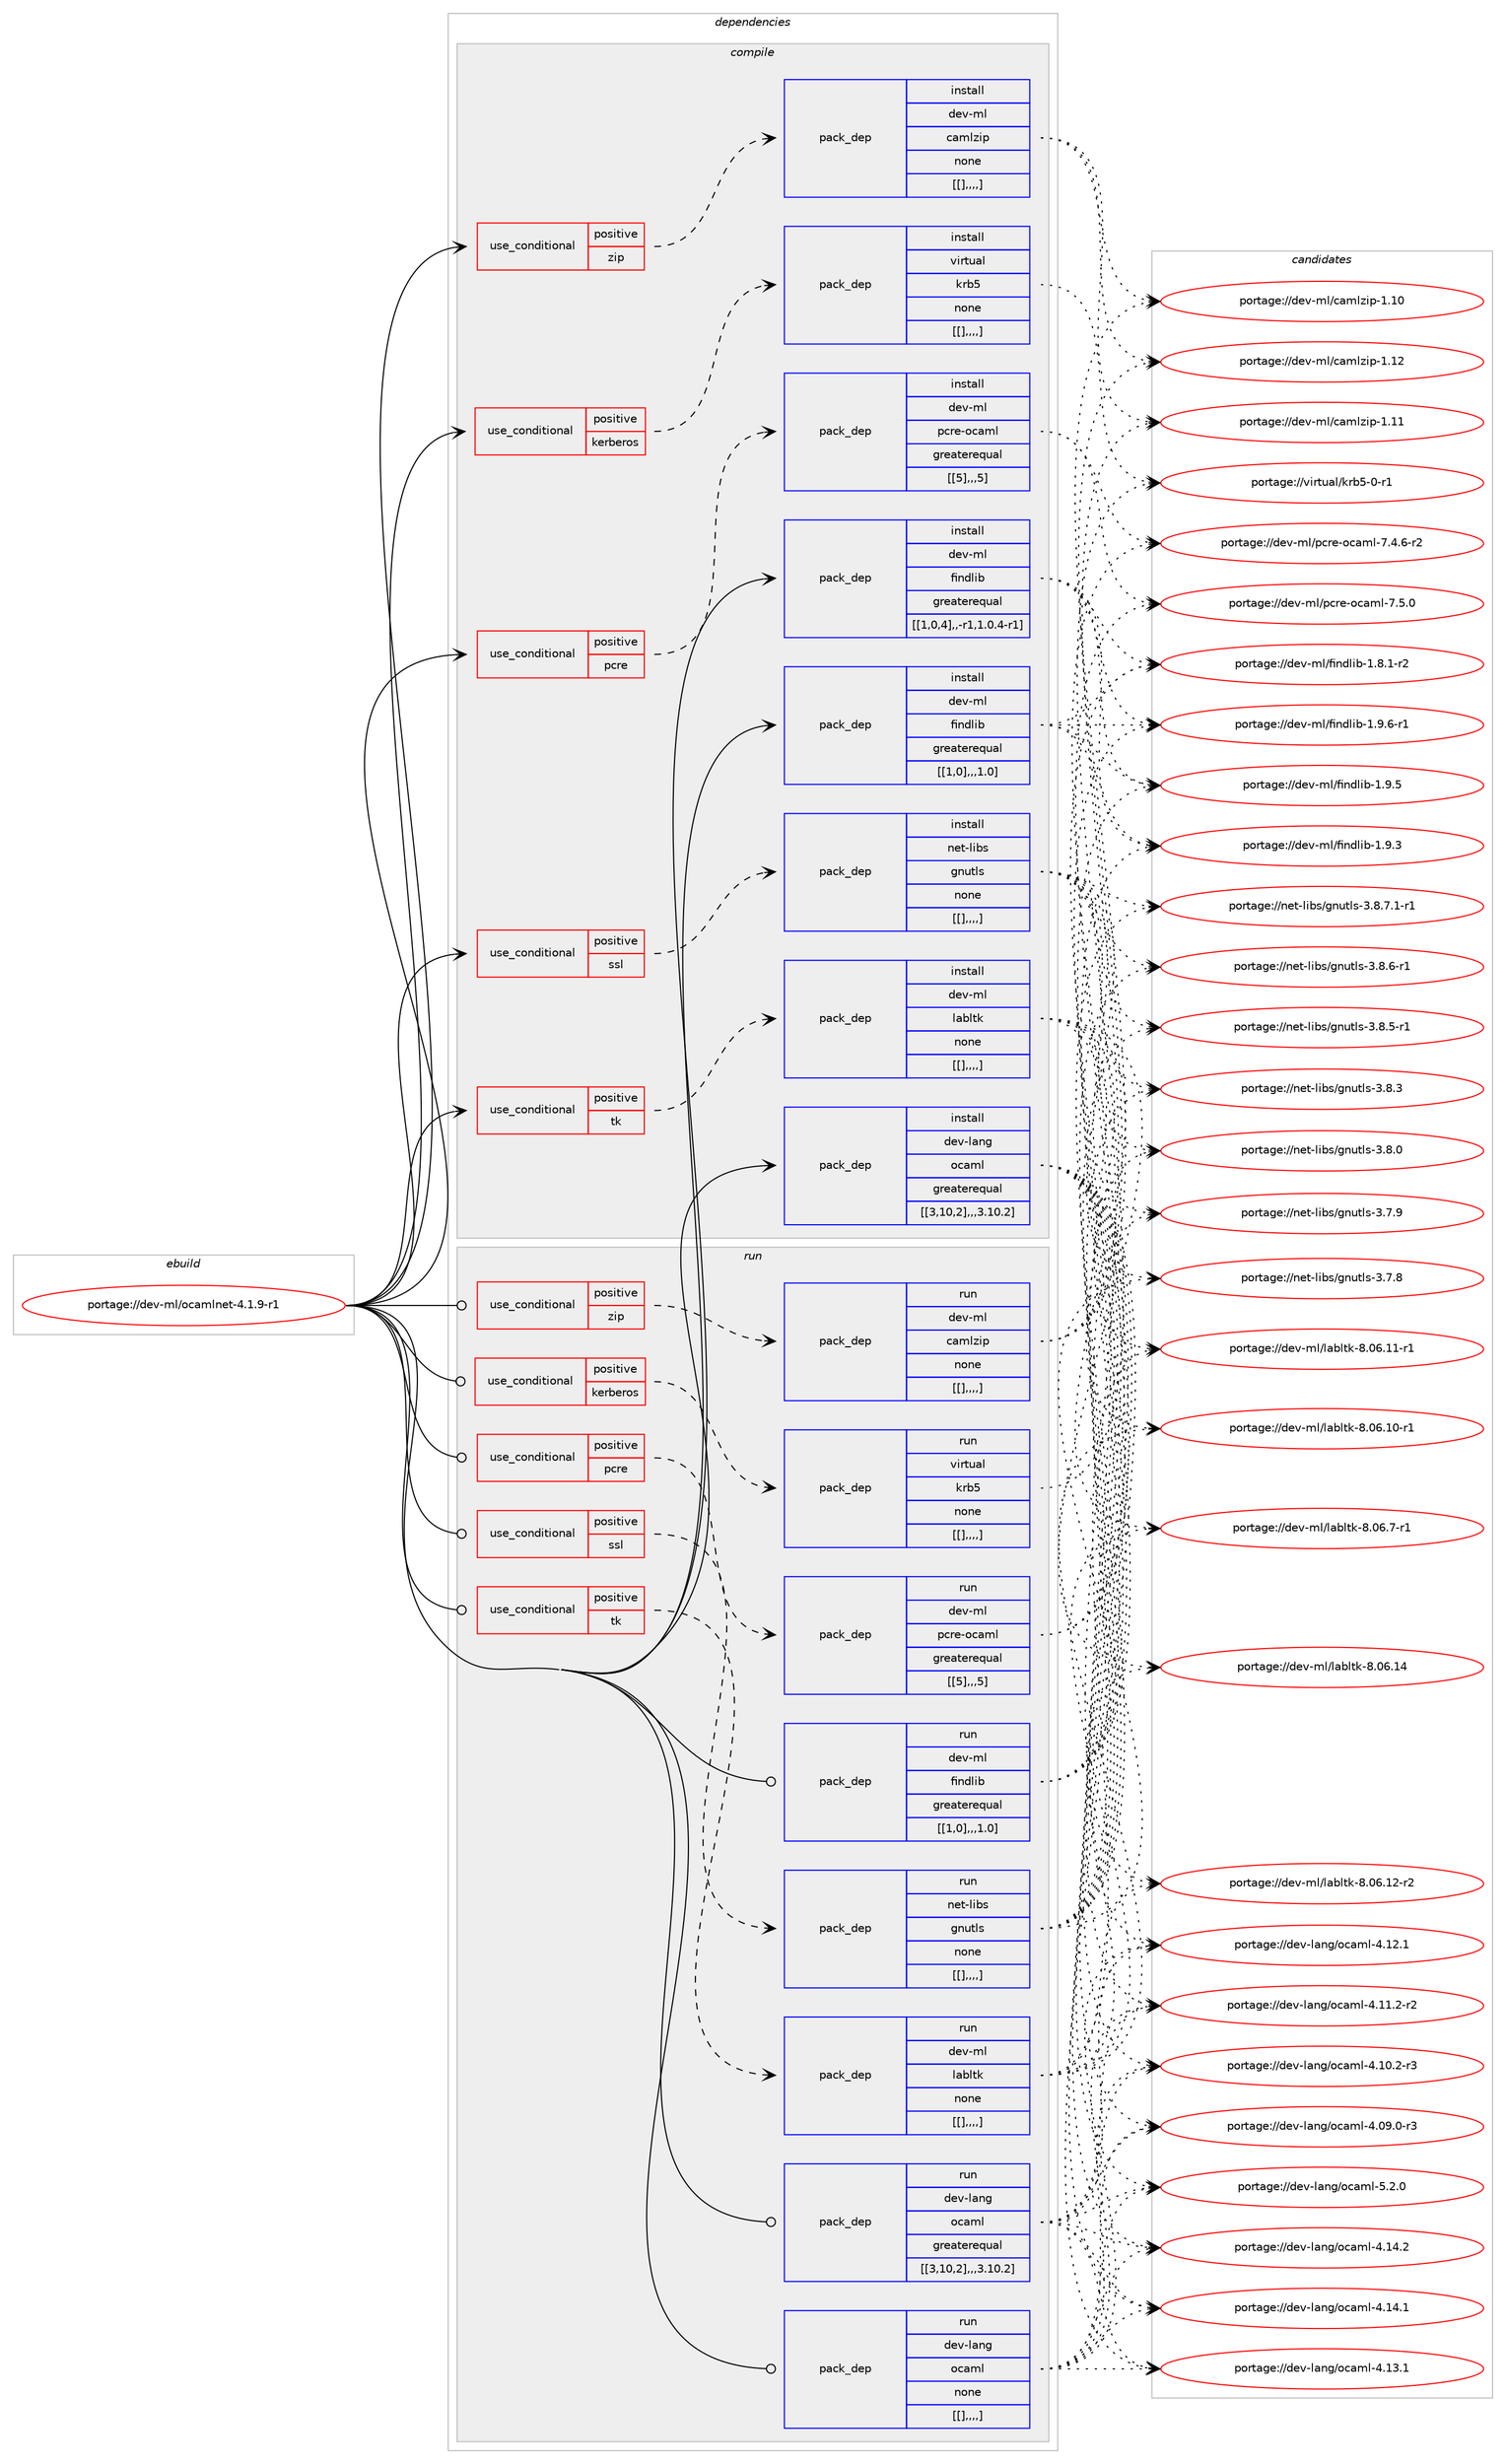 digraph prolog {

# *************
# Graph options
# *************

newrank=true;
concentrate=true;
compound=true;
graph [rankdir=LR,fontname=Helvetica,fontsize=10,ranksep=1.5];#, ranksep=2.5, nodesep=0.2];
edge  [arrowhead=vee];
node  [fontname=Helvetica,fontsize=10];

# **********
# The ebuild
# **********

subgraph cluster_leftcol {
color=gray;
label=<<i>ebuild</i>>;
id [label="portage://dev-ml/ocamlnet-4.1.9-r1", color=red, width=4, href="../dev-ml/ocamlnet-4.1.9-r1.svg"];
}

# ****************
# The dependencies
# ****************

subgraph cluster_midcol {
color=gray;
label=<<i>dependencies</i>>;
subgraph cluster_compile {
fillcolor="#eeeeee";
style=filled;
label=<<i>compile</i>>;
subgraph cond31368 {
dependency124821 [label=<<TABLE BORDER="0" CELLBORDER="1" CELLSPACING="0" CELLPADDING="4"><TR><TD ROWSPAN="3" CELLPADDING="10">use_conditional</TD></TR><TR><TD>positive</TD></TR><TR><TD>kerberos</TD></TR></TABLE>>, shape=none, color=red];
subgraph pack92201 {
dependency124890 [label=<<TABLE BORDER="0" CELLBORDER="1" CELLSPACING="0" CELLPADDING="4" WIDTH="220"><TR><TD ROWSPAN="6" CELLPADDING="30">pack_dep</TD></TR><TR><TD WIDTH="110">install</TD></TR><TR><TD>virtual</TD></TR><TR><TD>krb5</TD></TR><TR><TD>none</TD></TR><TR><TD>[[],,,,]</TD></TR></TABLE>>, shape=none, color=blue];
}
dependency124821:e -> dependency124890:w [weight=20,style="dashed",arrowhead="vee"];
}
id:e -> dependency124821:w [weight=20,style="solid",arrowhead="vee"];
subgraph cond31383 {
dependency125035 [label=<<TABLE BORDER="0" CELLBORDER="1" CELLSPACING="0" CELLPADDING="4"><TR><TD ROWSPAN="3" CELLPADDING="10">use_conditional</TD></TR><TR><TD>positive</TD></TR><TR><TD>pcre</TD></TR></TABLE>>, shape=none, color=red];
subgraph pack92380 {
dependency125036 [label=<<TABLE BORDER="0" CELLBORDER="1" CELLSPACING="0" CELLPADDING="4" WIDTH="220"><TR><TD ROWSPAN="6" CELLPADDING="30">pack_dep</TD></TR><TR><TD WIDTH="110">install</TD></TR><TR><TD>dev-ml</TD></TR><TR><TD>pcre-ocaml</TD></TR><TR><TD>greaterequal</TD></TR><TR><TD>[[5],,,5]</TD></TR></TABLE>>, shape=none, color=blue];
}
dependency125035:e -> dependency125036:w [weight=20,style="dashed",arrowhead="vee"];
}
id:e -> dependency125035:w [weight=20,style="solid",arrowhead="vee"];
subgraph cond31405 {
dependency125052 [label=<<TABLE BORDER="0" CELLBORDER="1" CELLSPACING="0" CELLPADDING="4"><TR><TD ROWSPAN="3" CELLPADDING="10">use_conditional</TD></TR><TR><TD>positive</TD></TR><TR><TD>ssl</TD></TR></TABLE>>, shape=none, color=red];
subgraph pack92393 {
dependency125087 [label=<<TABLE BORDER="0" CELLBORDER="1" CELLSPACING="0" CELLPADDING="4" WIDTH="220"><TR><TD ROWSPAN="6" CELLPADDING="30">pack_dep</TD></TR><TR><TD WIDTH="110">install</TD></TR><TR><TD>net-libs</TD></TR><TR><TD>gnutls</TD></TR><TR><TD>none</TD></TR><TR><TD>[[],,,,]</TD></TR></TABLE>>, shape=none, color=blue];
}
dependency125052:e -> dependency125087:w [weight=20,style="dashed",arrowhead="vee"];
}
id:e -> dependency125052:w [weight=20,style="solid",arrowhead="vee"];
subgraph cond31418 {
dependency125216 [label=<<TABLE BORDER="0" CELLBORDER="1" CELLSPACING="0" CELLPADDING="4"><TR><TD ROWSPAN="3" CELLPADDING="10">use_conditional</TD></TR><TR><TD>positive</TD></TR><TR><TD>tk</TD></TR></TABLE>>, shape=none, color=red];
subgraph pack92540 {
dependency125256 [label=<<TABLE BORDER="0" CELLBORDER="1" CELLSPACING="0" CELLPADDING="4" WIDTH="220"><TR><TD ROWSPAN="6" CELLPADDING="30">pack_dep</TD></TR><TR><TD WIDTH="110">install</TD></TR><TR><TD>dev-ml</TD></TR><TR><TD>labltk</TD></TR><TR><TD>none</TD></TR><TR><TD>[[],,,,]</TD></TR></TABLE>>, shape=none, color=blue];
}
dependency125216:e -> dependency125256:w [weight=20,style="dashed",arrowhead="vee"];
}
id:e -> dependency125216:w [weight=20,style="solid",arrowhead="vee"];
subgraph cond31427 {
dependency125346 [label=<<TABLE BORDER="0" CELLBORDER="1" CELLSPACING="0" CELLPADDING="4"><TR><TD ROWSPAN="3" CELLPADDING="10">use_conditional</TD></TR><TR><TD>positive</TD></TR><TR><TD>zip</TD></TR></TABLE>>, shape=none, color=red];
subgraph pack92723 {
dependency125414 [label=<<TABLE BORDER="0" CELLBORDER="1" CELLSPACING="0" CELLPADDING="4" WIDTH="220"><TR><TD ROWSPAN="6" CELLPADDING="30">pack_dep</TD></TR><TR><TD WIDTH="110">install</TD></TR><TR><TD>dev-ml</TD></TR><TR><TD>camlzip</TD></TR><TR><TD>none</TD></TR><TR><TD>[[],,,,]</TD></TR></TABLE>>, shape=none, color=blue];
}
dependency125346:e -> dependency125414:w [weight=20,style="dashed",arrowhead="vee"];
}
id:e -> dependency125346:w [weight=20,style="solid",arrowhead="vee"];
subgraph pack92792 {
dependency125524 [label=<<TABLE BORDER="0" CELLBORDER="1" CELLSPACING="0" CELLPADDING="4" WIDTH="220"><TR><TD ROWSPAN="6" CELLPADDING="30">pack_dep</TD></TR><TR><TD WIDTH="110">install</TD></TR><TR><TD>dev-lang</TD></TR><TR><TD>ocaml</TD></TR><TR><TD>greaterequal</TD></TR><TR><TD>[[3,10,2],,,3.10.2]</TD></TR></TABLE>>, shape=none, color=blue];
}
id:e -> dependency125524:w [weight=20,style="solid",arrowhead="vee"];
subgraph pack92823 {
dependency125530 [label=<<TABLE BORDER="0" CELLBORDER="1" CELLSPACING="0" CELLPADDING="4" WIDTH="220"><TR><TD ROWSPAN="6" CELLPADDING="30">pack_dep</TD></TR><TR><TD WIDTH="110">install</TD></TR><TR><TD>dev-ml</TD></TR><TR><TD>findlib</TD></TR><TR><TD>greaterequal</TD></TR><TR><TD>[[1,0],,,1.0]</TD></TR></TABLE>>, shape=none, color=blue];
}
id:e -> dependency125530:w [weight=20,style="solid",arrowhead="vee"];
subgraph pack92837 {
dependency125548 [label=<<TABLE BORDER="0" CELLBORDER="1" CELLSPACING="0" CELLPADDING="4" WIDTH="220"><TR><TD ROWSPAN="6" CELLPADDING="30">pack_dep</TD></TR><TR><TD WIDTH="110">install</TD></TR><TR><TD>dev-ml</TD></TR><TR><TD>findlib</TD></TR><TR><TD>greaterequal</TD></TR><TR><TD>[[1,0,4],,-r1,1.0.4-r1]</TD></TR></TABLE>>, shape=none, color=blue];
}
id:e -> dependency125548:w [weight=20,style="solid",arrowhead="vee"];
}
subgraph cluster_compileandrun {
fillcolor="#eeeeee";
style=filled;
label=<<i>compile and run</i>>;
}
subgraph cluster_run {
fillcolor="#eeeeee";
style=filled;
label=<<i>run</i>>;
subgraph cond31450 {
dependency125563 [label=<<TABLE BORDER="0" CELLBORDER="1" CELLSPACING="0" CELLPADDING="4"><TR><TD ROWSPAN="3" CELLPADDING="10">use_conditional</TD></TR><TR><TD>positive</TD></TR><TR><TD>kerberos</TD></TR></TABLE>>, shape=none, color=red];
subgraph pack92904 {
dependency125655 [label=<<TABLE BORDER="0" CELLBORDER="1" CELLSPACING="0" CELLPADDING="4" WIDTH="220"><TR><TD ROWSPAN="6" CELLPADDING="30">pack_dep</TD></TR><TR><TD WIDTH="110">run</TD></TR><TR><TD>virtual</TD></TR><TR><TD>krb5</TD></TR><TR><TD>none</TD></TR><TR><TD>[[],,,,]</TD></TR></TABLE>>, shape=none, color=blue];
}
dependency125563:e -> dependency125655:w [weight=20,style="dashed",arrowhead="vee"];
}
id:e -> dependency125563:w [weight=20,style="solid",arrowhead="odot"];
subgraph cond31471 {
dependency125719 [label=<<TABLE BORDER="0" CELLBORDER="1" CELLSPACING="0" CELLPADDING="4"><TR><TD ROWSPAN="3" CELLPADDING="10">use_conditional</TD></TR><TR><TD>positive</TD></TR><TR><TD>pcre</TD></TR></TABLE>>, shape=none, color=red];
subgraph pack92984 {
dependency125723 [label=<<TABLE BORDER="0" CELLBORDER="1" CELLSPACING="0" CELLPADDING="4" WIDTH="220"><TR><TD ROWSPAN="6" CELLPADDING="30">pack_dep</TD></TR><TR><TD WIDTH="110">run</TD></TR><TR><TD>dev-ml</TD></TR><TR><TD>pcre-ocaml</TD></TR><TR><TD>greaterequal</TD></TR><TR><TD>[[5],,,5]</TD></TR></TABLE>>, shape=none, color=blue];
}
dependency125719:e -> dependency125723:w [weight=20,style="dashed",arrowhead="vee"];
}
id:e -> dependency125719:w [weight=20,style="solid",arrowhead="odot"];
subgraph cond31474 {
dependency125736 [label=<<TABLE BORDER="0" CELLBORDER="1" CELLSPACING="0" CELLPADDING="4"><TR><TD ROWSPAN="3" CELLPADDING="10">use_conditional</TD></TR><TR><TD>positive</TD></TR><TR><TD>ssl</TD></TR></TABLE>>, shape=none, color=red];
subgraph pack93005 {
dependency125753 [label=<<TABLE BORDER="0" CELLBORDER="1" CELLSPACING="0" CELLPADDING="4" WIDTH="220"><TR><TD ROWSPAN="6" CELLPADDING="30">pack_dep</TD></TR><TR><TD WIDTH="110">run</TD></TR><TR><TD>net-libs</TD></TR><TR><TD>gnutls</TD></TR><TR><TD>none</TD></TR><TR><TD>[[],,,,]</TD></TR></TABLE>>, shape=none, color=blue];
}
dependency125736:e -> dependency125753:w [weight=20,style="dashed",arrowhead="vee"];
}
id:e -> dependency125736:w [weight=20,style="solid",arrowhead="odot"];
subgraph cond31480 {
dependency125757 [label=<<TABLE BORDER="0" CELLBORDER="1" CELLSPACING="0" CELLPADDING="4"><TR><TD ROWSPAN="3" CELLPADDING="10">use_conditional</TD></TR><TR><TD>positive</TD></TR><TR><TD>tk</TD></TR></TABLE>>, shape=none, color=red];
subgraph pack93018 {
dependency125775 [label=<<TABLE BORDER="0" CELLBORDER="1" CELLSPACING="0" CELLPADDING="4" WIDTH="220"><TR><TD ROWSPAN="6" CELLPADDING="30">pack_dep</TD></TR><TR><TD WIDTH="110">run</TD></TR><TR><TD>dev-ml</TD></TR><TR><TD>labltk</TD></TR><TR><TD>none</TD></TR><TR><TD>[[],,,,]</TD></TR></TABLE>>, shape=none, color=blue];
}
dependency125757:e -> dependency125775:w [weight=20,style="dashed",arrowhead="vee"];
}
id:e -> dependency125757:w [weight=20,style="solid",arrowhead="odot"];
subgraph cond31487 {
dependency125792 [label=<<TABLE BORDER="0" CELLBORDER="1" CELLSPACING="0" CELLPADDING="4"><TR><TD ROWSPAN="3" CELLPADDING="10">use_conditional</TD></TR><TR><TD>positive</TD></TR><TR><TD>zip</TD></TR></TABLE>>, shape=none, color=red];
subgraph pack93048 {
dependency125808 [label=<<TABLE BORDER="0" CELLBORDER="1" CELLSPACING="0" CELLPADDING="4" WIDTH="220"><TR><TD ROWSPAN="6" CELLPADDING="30">pack_dep</TD></TR><TR><TD WIDTH="110">run</TD></TR><TR><TD>dev-ml</TD></TR><TR><TD>camlzip</TD></TR><TR><TD>none</TD></TR><TR><TD>[[],,,,]</TD></TR></TABLE>>, shape=none, color=blue];
}
dependency125792:e -> dependency125808:w [weight=20,style="dashed",arrowhead="vee"];
}
id:e -> dependency125792:w [weight=20,style="solid",arrowhead="odot"];
subgraph pack93061 {
dependency125828 [label=<<TABLE BORDER="0" CELLBORDER="1" CELLSPACING="0" CELLPADDING="4" WIDTH="220"><TR><TD ROWSPAN="6" CELLPADDING="30">pack_dep</TD></TR><TR><TD WIDTH="110">run</TD></TR><TR><TD>dev-lang</TD></TR><TR><TD>ocaml</TD></TR><TR><TD>greaterequal</TD></TR><TR><TD>[[3,10,2],,,3.10.2]</TD></TR></TABLE>>, shape=none, color=blue];
}
id:e -> dependency125828:w [weight=20,style="solid",arrowhead="odot"];
subgraph pack93080 {
dependency125848 [label=<<TABLE BORDER="0" CELLBORDER="1" CELLSPACING="0" CELLPADDING="4" WIDTH="220"><TR><TD ROWSPAN="6" CELLPADDING="30">pack_dep</TD></TR><TR><TD WIDTH="110">run</TD></TR><TR><TD>dev-lang</TD></TR><TR><TD>ocaml</TD></TR><TR><TD>none</TD></TR><TR><TD>[[],,,,]</TD></TR></TABLE>>, shape=none, color=blue];
}
id:e -> dependency125848:w [weight=20,style="solid",arrowhead="odot"];
subgraph pack93102 {
dependency125867 [label=<<TABLE BORDER="0" CELLBORDER="1" CELLSPACING="0" CELLPADDING="4" WIDTH="220"><TR><TD ROWSPAN="6" CELLPADDING="30">pack_dep</TD></TR><TR><TD WIDTH="110">run</TD></TR><TR><TD>dev-ml</TD></TR><TR><TD>findlib</TD></TR><TR><TD>greaterequal</TD></TR><TR><TD>[[1,0],,,1.0]</TD></TR></TABLE>>, shape=none, color=blue];
}
id:e -> dependency125867:w [weight=20,style="solid",arrowhead="odot"];
}
}

# **************
# The candidates
# **************

subgraph cluster_choices {
rank=same;
color=gray;
label=<<i>candidates</i>>;

subgraph choice92545 {
color=black;
nodesep=1;
choice1181051141161179710847107114985345484511449 [label="portage://virtual/krb5-0-r1", color=red, width=4,href="../virtual/krb5-0-r1.svg"];
dependency124890:e -> choice1181051141161179710847107114985345484511449:w [style=dotted,weight="100"];
}
subgraph choice92546 {
color=black;
nodesep=1;
choice100101118451091084711299114101451119997109108455546534648 [label="portage://dev-ml/pcre-ocaml-7.5.0", color=red, width=4,href="../dev-ml/pcre-ocaml-7.5.0.svg"];
choice1001011184510910847112991141014511199971091084555465246544511450 [label="portage://dev-ml/pcre-ocaml-7.4.6-r2", color=red, width=4,href="../dev-ml/pcre-ocaml-7.4.6-r2.svg"];
dependency125036:e -> choice100101118451091084711299114101451119997109108455546534648:w [style=dotted,weight="100"];
dependency125036:e -> choice1001011184510910847112991141014511199971091084555465246544511450:w [style=dotted,weight="100"];
}
subgraph choice92557 {
color=black;
nodesep=1;
choice11010111645108105981154710311011711610811545514656465546494511449 [label="portage://net-libs/gnutls-3.8.7.1-r1", color=red, width=4,href="../net-libs/gnutls-3.8.7.1-r1.svg"];
choice1101011164510810598115471031101171161081154551465646544511449 [label="portage://net-libs/gnutls-3.8.6-r1", color=red, width=4,href="../net-libs/gnutls-3.8.6-r1.svg"];
choice1101011164510810598115471031101171161081154551465646534511449 [label="portage://net-libs/gnutls-3.8.5-r1", color=red, width=4,href="../net-libs/gnutls-3.8.5-r1.svg"];
choice110101116451081059811547103110117116108115455146564651 [label="portage://net-libs/gnutls-3.8.3", color=red, width=4,href="../net-libs/gnutls-3.8.3.svg"];
choice110101116451081059811547103110117116108115455146564648 [label="portage://net-libs/gnutls-3.8.0", color=red, width=4,href="../net-libs/gnutls-3.8.0.svg"];
choice110101116451081059811547103110117116108115455146554657 [label="portage://net-libs/gnutls-3.7.9", color=red, width=4,href="../net-libs/gnutls-3.7.9.svg"];
choice110101116451081059811547103110117116108115455146554656 [label="portage://net-libs/gnutls-3.7.8", color=red, width=4,href="../net-libs/gnutls-3.7.8.svg"];
dependency125087:e -> choice11010111645108105981154710311011711610811545514656465546494511449:w [style=dotted,weight="100"];
dependency125087:e -> choice1101011164510810598115471031101171161081154551465646544511449:w [style=dotted,weight="100"];
dependency125087:e -> choice1101011164510810598115471031101171161081154551465646534511449:w [style=dotted,weight="100"];
dependency125087:e -> choice110101116451081059811547103110117116108115455146564651:w [style=dotted,weight="100"];
dependency125087:e -> choice110101116451081059811547103110117116108115455146564648:w [style=dotted,weight="100"];
dependency125087:e -> choice110101116451081059811547103110117116108115455146554657:w [style=dotted,weight="100"];
dependency125087:e -> choice110101116451081059811547103110117116108115455146554656:w [style=dotted,weight="100"];
}
subgraph choice92560 {
color=black;
nodesep=1;
choice100101118451091084710897981081161074556464854464952 [label="portage://dev-ml/labltk-8.06.14", color=red, width=4,href="../dev-ml/labltk-8.06.14.svg"];
choice1001011184510910847108979810811610745564648544649504511450 [label="portage://dev-ml/labltk-8.06.12-r2", color=red, width=4,href="../dev-ml/labltk-8.06.12-r2.svg"];
choice1001011184510910847108979810811610745564648544649494511449 [label="portage://dev-ml/labltk-8.06.11-r1", color=red, width=4,href="../dev-ml/labltk-8.06.11-r1.svg"];
choice1001011184510910847108979810811610745564648544649484511449 [label="portage://dev-ml/labltk-8.06.10-r1", color=red, width=4,href="../dev-ml/labltk-8.06.10-r1.svg"];
choice10010111845109108471089798108116107455646485446554511449 [label="portage://dev-ml/labltk-8.06.7-r1", color=red, width=4,href="../dev-ml/labltk-8.06.7-r1.svg"];
dependency125256:e -> choice100101118451091084710897981081161074556464854464952:w [style=dotted,weight="100"];
dependency125256:e -> choice1001011184510910847108979810811610745564648544649504511450:w [style=dotted,weight="100"];
dependency125256:e -> choice1001011184510910847108979810811610745564648544649494511449:w [style=dotted,weight="100"];
dependency125256:e -> choice1001011184510910847108979810811610745564648544649484511449:w [style=dotted,weight="100"];
dependency125256:e -> choice10010111845109108471089798108116107455646485446554511449:w [style=dotted,weight="100"];
}
subgraph choice92579 {
color=black;
nodesep=1;
choice100101118451091084799971091081221051124549464950 [label="portage://dev-ml/camlzip-1.12", color=red, width=4,href="../dev-ml/camlzip-1.12.svg"];
choice100101118451091084799971091081221051124549464949 [label="portage://dev-ml/camlzip-1.11", color=red, width=4,href="../dev-ml/camlzip-1.11.svg"];
choice100101118451091084799971091081221051124549464948 [label="portage://dev-ml/camlzip-1.10", color=red, width=4,href="../dev-ml/camlzip-1.10.svg"];
dependency125414:e -> choice100101118451091084799971091081221051124549464950:w [style=dotted,weight="100"];
dependency125414:e -> choice100101118451091084799971091081221051124549464949:w [style=dotted,weight="100"];
dependency125414:e -> choice100101118451091084799971091081221051124549464948:w [style=dotted,weight="100"];
}
subgraph choice92582 {
color=black;
nodesep=1;
choice1001011184510897110103471119997109108455346504648 [label="portage://dev-lang/ocaml-5.2.0", color=red, width=4,href="../dev-lang/ocaml-5.2.0.svg"];
choice100101118451089711010347111999710910845524649524650 [label="portage://dev-lang/ocaml-4.14.2", color=red, width=4,href="../dev-lang/ocaml-4.14.2.svg"];
choice100101118451089711010347111999710910845524649524649 [label="portage://dev-lang/ocaml-4.14.1", color=red, width=4,href="../dev-lang/ocaml-4.14.1.svg"];
choice100101118451089711010347111999710910845524649514649 [label="portage://dev-lang/ocaml-4.13.1", color=red, width=4,href="../dev-lang/ocaml-4.13.1.svg"];
choice100101118451089711010347111999710910845524649504649 [label="portage://dev-lang/ocaml-4.12.1", color=red, width=4,href="../dev-lang/ocaml-4.12.1.svg"];
choice1001011184510897110103471119997109108455246494946504511450 [label="portage://dev-lang/ocaml-4.11.2-r2", color=red, width=4,href="../dev-lang/ocaml-4.11.2-r2.svg"];
choice1001011184510897110103471119997109108455246494846504511451 [label="portage://dev-lang/ocaml-4.10.2-r3", color=red, width=4,href="../dev-lang/ocaml-4.10.2-r3.svg"];
choice1001011184510897110103471119997109108455246485746484511451 [label="portage://dev-lang/ocaml-4.09.0-r3", color=red, width=4,href="../dev-lang/ocaml-4.09.0-r3.svg"];
dependency125524:e -> choice1001011184510897110103471119997109108455346504648:w [style=dotted,weight="100"];
dependency125524:e -> choice100101118451089711010347111999710910845524649524650:w [style=dotted,weight="100"];
dependency125524:e -> choice100101118451089711010347111999710910845524649524649:w [style=dotted,weight="100"];
dependency125524:e -> choice100101118451089711010347111999710910845524649514649:w [style=dotted,weight="100"];
dependency125524:e -> choice100101118451089711010347111999710910845524649504649:w [style=dotted,weight="100"];
dependency125524:e -> choice1001011184510897110103471119997109108455246494946504511450:w [style=dotted,weight="100"];
dependency125524:e -> choice1001011184510897110103471119997109108455246494846504511451:w [style=dotted,weight="100"];
dependency125524:e -> choice1001011184510897110103471119997109108455246485746484511451:w [style=dotted,weight="100"];
}
subgraph choice92599 {
color=black;
nodesep=1;
choice1001011184510910847102105110100108105984549465746544511449 [label="portage://dev-ml/findlib-1.9.6-r1", color=red, width=4,href="../dev-ml/findlib-1.9.6-r1.svg"];
choice100101118451091084710210511010010810598454946574653 [label="portage://dev-ml/findlib-1.9.5", color=red, width=4,href="../dev-ml/findlib-1.9.5.svg"];
choice100101118451091084710210511010010810598454946574651 [label="portage://dev-ml/findlib-1.9.3", color=red, width=4,href="../dev-ml/findlib-1.9.3.svg"];
choice1001011184510910847102105110100108105984549465646494511450 [label="portage://dev-ml/findlib-1.8.1-r2", color=red, width=4,href="../dev-ml/findlib-1.8.1-r2.svg"];
dependency125530:e -> choice1001011184510910847102105110100108105984549465746544511449:w [style=dotted,weight="100"];
dependency125530:e -> choice100101118451091084710210511010010810598454946574653:w [style=dotted,weight="100"];
dependency125530:e -> choice100101118451091084710210511010010810598454946574651:w [style=dotted,weight="100"];
dependency125530:e -> choice1001011184510910847102105110100108105984549465646494511450:w [style=dotted,weight="100"];
}
subgraph choice92601 {
color=black;
nodesep=1;
choice1001011184510910847102105110100108105984549465746544511449 [label="portage://dev-ml/findlib-1.9.6-r1", color=red, width=4,href="../dev-ml/findlib-1.9.6-r1.svg"];
choice100101118451091084710210511010010810598454946574653 [label="portage://dev-ml/findlib-1.9.5", color=red, width=4,href="../dev-ml/findlib-1.9.5.svg"];
choice100101118451091084710210511010010810598454946574651 [label="portage://dev-ml/findlib-1.9.3", color=red, width=4,href="../dev-ml/findlib-1.9.3.svg"];
choice1001011184510910847102105110100108105984549465646494511450 [label="portage://dev-ml/findlib-1.8.1-r2", color=red, width=4,href="../dev-ml/findlib-1.8.1-r2.svg"];
dependency125548:e -> choice1001011184510910847102105110100108105984549465746544511449:w [style=dotted,weight="100"];
dependency125548:e -> choice100101118451091084710210511010010810598454946574653:w [style=dotted,weight="100"];
dependency125548:e -> choice100101118451091084710210511010010810598454946574651:w [style=dotted,weight="100"];
dependency125548:e -> choice1001011184510910847102105110100108105984549465646494511450:w [style=dotted,weight="100"];
}
subgraph choice92607 {
color=black;
nodesep=1;
choice1181051141161179710847107114985345484511449 [label="portage://virtual/krb5-0-r1", color=red, width=4,href="../virtual/krb5-0-r1.svg"];
dependency125655:e -> choice1181051141161179710847107114985345484511449:w [style=dotted,weight="100"];
}
subgraph choice92614 {
color=black;
nodesep=1;
choice100101118451091084711299114101451119997109108455546534648 [label="portage://dev-ml/pcre-ocaml-7.5.0", color=red, width=4,href="../dev-ml/pcre-ocaml-7.5.0.svg"];
choice1001011184510910847112991141014511199971091084555465246544511450 [label="portage://dev-ml/pcre-ocaml-7.4.6-r2", color=red, width=4,href="../dev-ml/pcre-ocaml-7.4.6-r2.svg"];
dependency125723:e -> choice100101118451091084711299114101451119997109108455546534648:w [style=dotted,weight="100"];
dependency125723:e -> choice1001011184510910847112991141014511199971091084555465246544511450:w [style=dotted,weight="100"];
}
subgraph choice92616 {
color=black;
nodesep=1;
choice11010111645108105981154710311011711610811545514656465546494511449 [label="portage://net-libs/gnutls-3.8.7.1-r1", color=red, width=4,href="../net-libs/gnutls-3.8.7.1-r1.svg"];
choice1101011164510810598115471031101171161081154551465646544511449 [label="portage://net-libs/gnutls-3.8.6-r1", color=red, width=4,href="../net-libs/gnutls-3.8.6-r1.svg"];
choice1101011164510810598115471031101171161081154551465646534511449 [label="portage://net-libs/gnutls-3.8.5-r1", color=red, width=4,href="../net-libs/gnutls-3.8.5-r1.svg"];
choice110101116451081059811547103110117116108115455146564651 [label="portage://net-libs/gnutls-3.8.3", color=red, width=4,href="../net-libs/gnutls-3.8.3.svg"];
choice110101116451081059811547103110117116108115455146564648 [label="portage://net-libs/gnutls-3.8.0", color=red, width=4,href="../net-libs/gnutls-3.8.0.svg"];
choice110101116451081059811547103110117116108115455146554657 [label="portage://net-libs/gnutls-3.7.9", color=red, width=4,href="../net-libs/gnutls-3.7.9.svg"];
choice110101116451081059811547103110117116108115455146554656 [label="portage://net-libs/gnutls-3.7.8", color=red, width=4,href="../net-libs/gnutls-3.7.8.svg"];
dependency125753:e -> choice11010111645108105981154710311011711610811545514656465546494511449:w [style=dotted,weight="100"];
dependency125753:e -> choice1101011164510810598115471031101171161081154551465646544511449:w [style=dotted,weight="100"];
dependency125753:e -> choice1101011164510810598115471031101171161081154551465646534511449:w [style=dotted,weight="100"];
dependency125753:e -> choice110101116451081059811547103110117116108115455146564651:w [style=dotted,weight="100"];
dependency125753:e -> choice110101116451081059811547103110117116108115455146564648:w [style=dotted,weight="100"];
dependency125753:e -> choice110101116451081059811547103110117116108115455146554657:w [style=dotted,weight="100"];
dependency125753:e -> choice110101116451081059811547103110117116108115455146554656:w [style=dotted,weight="100"];
}
subgraph choice92633 {
color=black;
nodesep=1;
choice100101118451091084710897981081161074556464854464952 [label="portage://dev-ml/labltk-8.06.14", color=red, width=4,href="../dev-ml/labltk-8.06.14.svg"];
choice1001011184510910847108979810811610745564648544649504511450 [label="portage://dev-ml/labltk-8.06.12-r2", color=red, width=4,href="../dev-ml/labltk-8.06.12-r2.svg"];
choice1001011184510910847108979810811610745564648544649494511449 [label="portage://dev-ml/labltk-8.06.11-r1", color=red, width=4,href="../dev-ml/labltk-8.06.11-r1.svg"];
choice1001011184510910847108979810811610745564648544649484511449 [label="portage://dev-ml/labltk-8.06.10-r1", color=red, width=4,href="../dev-ml/labltk-8.06.10-r1.svg"];
choice10010111845109108471089798108116107455646485446554511449 [label="portage://dev-ml/labltk-8.06.7-r1", color=red, width=4,href="../dev-ml/labltk-8.06.7-r1.svg"];
dependency125775:e -> choice100101118451091084710897981081161074556464854464952:w [style=dotted,weight="100"];
dependency125775:e -> choice1001011184510910847108979810811610745564648544649504511450:w [style=dotted,weight="100"];
dependency125775:e -> choice1001011184510910847108979810811610745564648544649494511449:w [style=dotted,weight="100"];
dependency125775:e -> choice1001011184510910847108979810811610745564648544649484511449:w [style=dotted,weight="100"];
dependency125775:e -> choice10010111845109108471089798108116107455646485446554511449:w [style=dotted,weight="100"];
}
subgraph choice92638 {
color=black;
nodesep=1;
choice100101118451091084799971091081221051124549464950 [label="portage://dev-ml/camlzip-1.12", color=red, width=4,href="../dev-ml/camlzip-1.12.svg"];
choice100101118451091084799971091081221051124549464949 [label="portage://dev-ml/camlzip-1.11", color=red, width=4,href="../dev-ml/camlzip-1.11.svg"];
choice100101118451091084799971091081221051124549464948 [label="portage://dev-ml/camlzip-1.10", color=red, width=4,href="../dev-ml/camlzip-1.10.svg"];
dependency125808:e -> choice100101118451091084799971091081221051124549464950:w [style=dotted,weight="100"];
dependency125808:e -> choice100101118451091084799971091081221051124549464949:w [style=dotted,weight="100"];
dependency125808:e -> choice100101118451091084799971091081221051124549464948:w [style=dotted,weight="100"];
}
subgraph choice92643 {
color=black;
nodesep=1;
choice1001011184510897110103471119997109108455346504648 [label="portage://dev-lang/ocaml-5.2.0", color=red, width=4,href="../dev-lang/ocaml-5.2.0.svg"];
choice100101118451089711010347111999710910845524649524650 [label="portage://dev-lang/ocaml-4.14.2", color=red, width=4,href="../dev-lang/ocaml-4.14.2.svg"];
choice100101118451089711010347111999710910845524649524649 [label="portage://dev-lang/ocaml-4.14.1", color=red, width=4,href="../dev-lang/ocaml-4.14.1.svg"];
choice100101118451089711010347111999710910845524649514649 [label="portage://dev-lang/ocaml-4.13.1", color=red, width=4,href="../dev-lang/ocaml-4.13.1.svg"];
choice100101118451089711010347111999710910845524649504649 [label="portage://dev-lang/ocaml-4.12.1", color=red, width=4,href="../dev-lang/ocaml-4.12.1.svg"];
choice1001011184510897110103471119997109108455246494946504511450 [label="portage://dev-lang/ocaml-4.11.2-r2", color=red, width=4,href="../dev-lang/ocaml-4.11.2-r2.svg"];
choice1001011184510897110103471119997109108455246494846504511451 [label="portage://dev-lang/ocaml-4.10.2-r3", color=red, width=4,href="../dev-lang/ocaml-4.10.2-r3.svg"];
choice1001011184510897110103471119997109108455246485746484511451 [label="portage://dev-lang/ocaml-4.09.0-r3", color=red, width=4,href="../dev-lang/ocaml-4.09.0-r3.svg"];
dependency125828:e -> choice1001011184510897110103471119997109108455346504648:w [style=dotted,weight="100"];
dependency125828:e -> choice100101118451089711010347111999710910845524649524650:w [style=dotted,weight="100"];
dependency125828:e -> choice100101118451089711010347111999710910845524649524649:w [style=dotted,weight="100"];
dependency125828:e -> choice100101118451089711010347111999710910845524649514649:w [style=dotted,weight="100"];
dependency125828:e -> choice100101118451089711010347111999710910845524649504649:w [style=dotted,weight="100"];
dependency125828:e -> choice1001011184510897110103471119997109108455246494946504511450:w [style=dotted,weight="100"];
dependency125828:e -> choice1001011184510897110103471119997109108455246494846504511451:w [style=dotted,weight="100"];
dependency125828:e -> choice1001011184510897110103471119997109108455246485746484511451:w [style=dotted,weight="100"];
}
subgraph choice92646 {
color=black;
nodesep=1;
choice1001011184510897110103471119997109108455346504648 [label="portage://dev-lang/ocaml-5.2.0", color=red, width=4,href="../dev-lang/ocaml-5.2.0.svg"];
choice100101118451089711010347111999710910845524649524650 [label="portage://dev-lang/ocaml-4.14.2", color=red, width=4,href="../dev-lang/ocaml-4.14.2.svg"];
choice100101118451089711010347111999710910845524649524649 [label="portage://dev-lang/ocaml-4.14.1", color=red, width=4,href="../dev-lang/ocaml-4.14.1.svg"];
choice100101118451089711010347111999710910845524649514649 [label="portage://dev-lang/ocaml-4.13.1", color=red, width=4,href="../dev-lang/ocaml-4.13.1.svg"];
choice100101118451089711010347111999710910845524649504649 [label="portage://dev-lang/ocaml-4.12.1", color=red, width=4,href="../dev-lang/ocaml-4.12.1.svg"];
choice1001011184510897110103471119997109108455246494946504511450 [label="portage://dev-lang/ocaml-4.11.2-r2", color=red, width=4,href="../dev-lang/ocaml-4.11.2-r2.svg"];
choice1001011184510897110103471119997109108455246494846504511451 [label="portage://dev-lang/ocaml-4.10.2-r3", color=red, width=4,href="../dev-lang/ocaml-4.10.2-r3.svg"];
choice1001011184510897110103471119997109108455246485746484511451 [label="portage://dev-lang/ocaml-4.09.0-r3", color=red, width=4,href="../dev-lang/ocaml-4.09.0-r3.svg"];
dependency125848:e -> choice1001011184510897110103471119997109108455346504648:w [style=dotted,weight="100"];
dependency125848:e -> choice100101118451089711010347111999710910845524649524650:w [style=dotted,weight="100"];
dependency125848:e -> choice100101118451089711010347111999710910845524649524649:w [style=dotted,weight="100"];
dependency125848:e -> choice100101118451089711010347111999710910845524649514649:w [style=dotted,weight="100"];
dependency125848:e -> choice100101118451089711010347111999710910845524649504649:w [style=dotted,weight="100"];
dependency125848:e -> choice1001011184510897110103471119997109108455246494946504511450:w [style=dotted,weight="100"];
dependency125848:e -> choice1001011184510897110103471119997109108455246494846504511451:w [style=dotted,weight="100"];
dependency125848:e -> choice1001011184510897110103471119997109108455246485746484511451:w [style=dotted,weight="100"];
}
subgraph choice92679 {
color=black;
nodesep=1;
choice1001011184510910847102105110100108105984549465746544511449 [label="portage://dev-ml/findlib-1.9.6-r1", color=red, width=4,href="../dev-ml/findlib-1.9.6-r1.svg"];
choice100101118451091084710210511010010810598454946574653 [label="portage://dev-ml/findlib-1.9.5", color=red, width=4,href="../dev-ml/findlib-1.9.5.svg"];
choice100101118451091084710210511010010810598454946574651 [label="portage://dev-ml/findlib-1.9.3", color=red, width=4,href="../dev-ml/findlib-1.9.3.svg"];
choice1001011184510910847102105110100108105984549465646494511450 [label="portage://dev-ml/findlib-1.8.1-r2", color=red, width=4,href="../dev-ml/findlib-1.8.1-r2.svg"];
dependency125867:e -> choice1001011184510910847102105110100108105984549465746544511449:w [style=dotted,weight="100"];
dependency125867:e -> choice100101118451091084710210511010010810598454946574653:w [style=dotted,weight="100"];
dependency125867:e -> choice100101118451091084710210511010010810598454946574651:w [style=dotted,weight="100"];
dependency125867:e -> choice1001011184510910847102105110100108105984549465646494511450:w [style=dotted,weight="100"];
}
}

}
